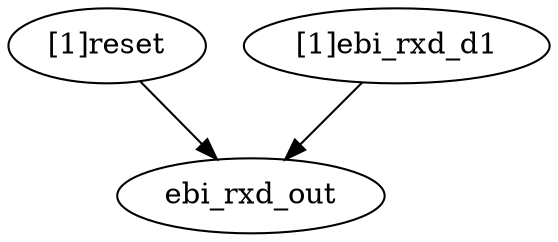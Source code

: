 strict digraph "" {
	"[1]reset"	 [complexity=1,
		importance=0.0345509539722,
		rank=0.0345509539722];
	ebi_rxd_out	 [complexity=0,
		importance=0.0122897693457,
		rank=0.0];
	"[1]reset" -> ebi_rxd_out;
	"[1]ebi_rxd_d1"	 [complexity=2,
		importance=0.0276457488891,
		rank=0.0138228744446];
	"[1]ebi_rxd_d1" -> ebi_rxd_out;
}
